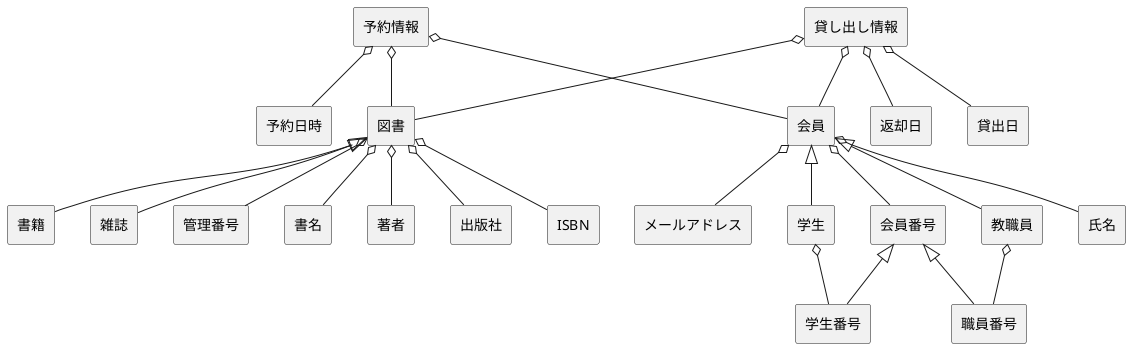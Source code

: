 @startuml 大原情報科学大学・図書館システムドメインモデル図
skinparam componentStyle rectangle

[予約情報] o-- [会員]
[予約情報] o-- [図書]
[予約情報] o-- [予約日時]

[貸し出し情報] o-- [会員]
[貸し出し情報] o-- [図書]
[貸し出し情報] o-- [貸出日]
[貸し出し情報] o-- [返却日]

[会員] o-- [会員番号]
[会員] o-- [氏名]
[会員] o-- [メールアドレス]
[会員] <|-- [学生]
[会員] <|-- [教職員]

[学生] o-- [学生番号]
[教職員] o-- [職員番号]

[会員番号] <|-- [学生番号]
[会員番号] <|-- [職員番号]

[図書] o-- [管理番号]
[図書] o-- [書名]
[図書] o-- [著者]
[図書] o-- [出版社]
[図書] o-- [ISBN]
[図書] <|-- [書籍]
[図書] <|-- [雑誌]

@enduml